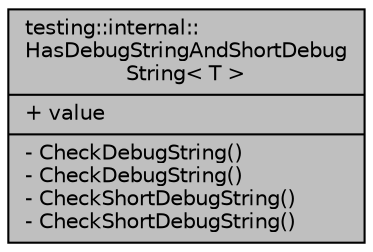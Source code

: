 digraph "testing::internal::HasDebugStringAndShortDebugString&lt; T &gt;"
{
 // INTERACTIVE_SVG=YES
 // LATEX_PDF_SIZE
  edge [fontname="Helvetica",fontsize="10",labelfontname="Helvetica",labelfontsize="10"];
  node [fontname="Helvetica",fontsize="10",shape=record];
  Node1 [label="{testing::internal::\lHasDebugStringAndShortDebug\lString\< T \>\n|+ value\l|- CheckDebugString()\l- CheckDebugString()\l- CheckShortDebugString()\l- CheckShortDebugString()\l}",height=0.2,width=0.4,color="black", fillcolor="grey75", style="filled", fontcolor="black",tooltip=" "];
}
